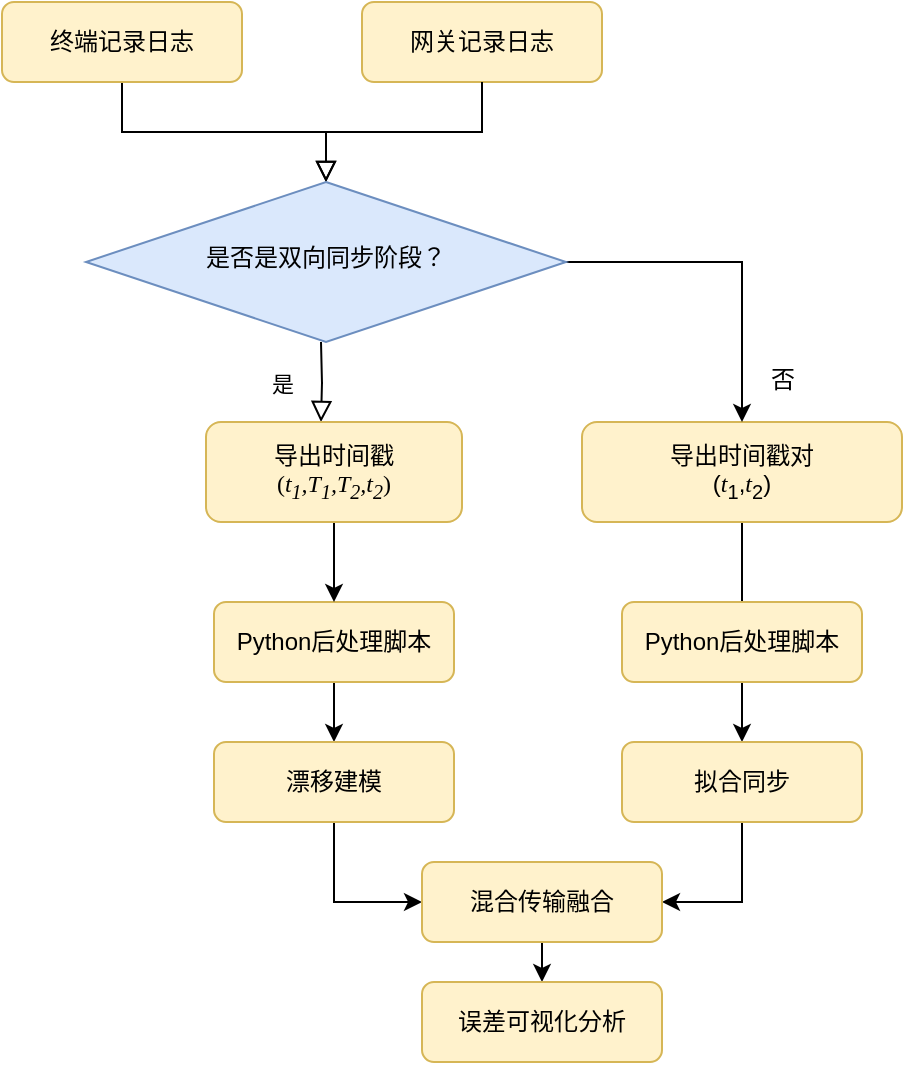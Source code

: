 <mxfile version="27.0.9">
  <diagram id="C5RBs43oDa-KdzZeNtuy" name="Page-1">
    <mxGraphModel dx="908" dy="608" grid="1" gridSize="10" guides="1" tooltips="1" connect="1" arrows="1" fold="1" page="1" pageScale="1" pageWidth="827" pageHeight="1169" math="0" shadow="0">
      <root>
        <mxCell id="WIyWlLk6GJQsqaUBKTNV-0" />
        <mxCell id="WIyWlLk6GJQsqaUBKTNV-1" parent="WIyWlLk6GJQsqaUBKTNV-0" />
        <mxCell id="WIyWlLk6GJQsqaUBKTNV-2" value="" style="rounded=0;html=1;jettySize=auto;orthogonalLoop=1;fontSize=11;endArrow=block;endFill=0;endSize=8;strokeWidth=1;shadow=0;labelBackgroundColor=none;edgeStyle=orthogonalEdgeStyle;" parent="WIyWlLk6GJQsqaUBKTNV-1" source="WIyWlLk6GJQsqaUBKTNV-3" target="3WGEzwieTi7IyedekBLE-4" edge="1">
          <mxGeometry relative="1" as="geometry">
            <mxPoint x="220" y="170" as="targetPoint" />
          </mxGeometry>
        </mxCell>
        <mxCell id="WIyWlLk6GJQsqaUBKTNV-3" value="终端记录日志" style="rounded=1;whiteSpace=wrap;html=1;fontSize=12;glass=0;strokeWidth=1;shadow=0;fillColor=#fff2cc;strokeColor=#d6b656;" parent="WIyWlLk6GJQsqaUBKTNV-1" vertex="1">
          <mxGeometry x="160" y="80" width="120" height="40" as="geometry" />
        </mxCell>
        <mxCell id="WIyWlLk6GJQsqaUBKTNV-4" value="是" style="rounded=0;html=1;jettySize=auto;orthogonalLoop=1;fontSize=11;endArrow=block;endFill=0;endSize=8;strokeWidth=1;shadow=0;labelBackgroundColor=none;edgeStyle=orthogonalEdgeStyle;" parent="WIyWlLk6GJQsqaUBKTNV-1" edge="1">
          <mxGeometry y="20" relative="1" as="geometry">
            <mxPoint as="offset" />
            <mxPoint x="319.5" y="250" as="sourcePoint" />
            <mxPoint x="319.5" y="290" as="targetPoint" />
          </mxGeometry>
        </mxCell>
        <mxCell id="3WGEzwieTi7IyedekBLE-17" value="" style="edgeStyle=orthogonalEdgeStyle;rounded=0;orthogonalLoop=1;jettySize=auto;html=1;" parent="WIyWlLk6GJQsqaUBKTNV-1" source="WIyWlLk6GJQsqaUBKTNV-11" target="3WGEzwieTi7IyedekBLE-12" edge="1">
          <mxGeometry relative="1" as="geometry" />
        </mxCell>
        <mxCell id="WIyWlLk6GJQsqaUBKTNV-11" value="Python后处理脚本" style="rounded=1;whiteSpace=wrap;html=1;fontSize=12;glass=0;strokeWidth=1;shadow=0;fillColor=#fff2cc;strokeColor=#d6b656;" parent="WIyWlLk6GJQsqaUBKTNV-1" vertex="1">
          <mxGeometry x="266" y="380" width="120" height="40" as="geometry" />
        </mxCell>
        <mxCell id="3WGEzwieTi7IyedekBLE-18" value="" style="edgeStyle=orthogonalEdgeStyle;rounded=0;orthogonalLoop=1;jettySize=auto;html=1;" parent="WIyWlLk6GJQsqaUBKTNV-1" source="3WGEzwieTi7IyedekBLE-0" target="3WGEzwieTi7IyedekBLE-13" edge="1">
          <mxGeometry relative="1" as="geometry" />
        </mxCell>
        <mxCell id="3WGEzwieTi7IyedekBLE-0" value="导出时间戳对&lt;div&gt;(&lt;i&gt;&lt;font face=&quot;Times New Roman&quot;&gt;t&lt;/font&gt;&lt;/i&gt;&lt;sub&gt;1&lt;/sub&gt;,&lt;font face=&quot;Times New Roman&quot;&gt;&lt;i&gt;t&lt;/i&gt;&lt;/font&gt;&lt;sub&gt;2&lt;/sub&gt;)&lt;/div&gt;" style="rounded=1;whiteSpace=wrap;html=1;fontSize=12;glass=0;strokeWidth=1;shadow=0;fillColor=#fff2cc;strokeColor=#d6b656;" parent="WIyWlLk6GJQsqaUBKTNV-1" vertex="1">
          <mxGeometry x="450" y="290" width="160" height="50" as="geometry" />
        </mxCell>
        <mxCell id="3WGEzwieTi7IyedekBLE-1" value="网关记录日志" style="rounded=1;whiteSpace=wrap;html=1;fontSize=12;glass=0;strokeWidth=1;shadow=0;fillColor=#fff2cc;strokeColor=#d6b656;" parent="WIyWlLk6GJQsqaUBKTNV-1" vertex="1">
          <mxGeometry x="340" y="80" width="120" height="40" as="geometry" />
        </mxCell>
        <mxCell id="3WGEzwieTi7IyedekBLE-3" value="" style="rounded=0;html=1;jettySize=auto;orthogonalLoop=1;fontSize=11;endArrow=block;endFill=0;endSize=8;strokeWidth=1;shadow=0;labelBackgroundColor=none;edgeStyle=orthogonalEdgeStyle;exitX=0.5;exitY=1;exitDx=0;exitDy=0;entryX=0.5;entryY=0;entryDx=0;entryDy=0;" parent="WIyWlLk6GJQsqaUBKTNV-1" source="3WGEzwieTi7IyedekBLE-1" target="3WGEzwieTi7IyedekBLE-4" edge="1">
          <mxGeometry relative="1" as="geometry">
            <mxPoint x="400" y="140" as="sourcePoint" />
            <mxPoint x="400" y="170" as="targetPoint" />
            <Array as="points" />
          </mxGeometry>
        </mxCell>
        <mxCell id="3WGEzwieTi7IyedekBLE-8" value="" style="edgeStyle=orthogonalEdgeStyle;rounded=0;orthogonalLoop=1;jettySize=auto;html=1;entryX=0.5;entryY=0;entryDx=0;entryDy=0;" parent="WIyWlLk6GJQsqaUBKTNV-1" source="3WGEzwieTi7IyedekBLE-4" target="3WGEzwieTi7IyedekBLE-0" edge="1">
          <mxGeometry relative="1" as="geometry">
            <mxPoint x="602" y="210" as="targetPoint" />
          </mxGeometry>
        </mxCell>
        <mxCell id="3WGEzwieTi7IyedekBLE-4" value="是否是双向同步阶段？" style="rhombus;whiteSpace=wrap;html=1;shadow=0;fontFamily=Helvetica;fontSize=12;align=center;strokeWidth=1;spacing=6;spacingTop=-4;fillColor=#dae8fc;strokeColor=#6c8ebf;" parent="WIyWlLk6GJQsqaUBKTNV-1" vertex="1">
          <mxGeometry x="202" y="170" width="240" height="80" as="geometry" />
        </mxCell>
        <mxCell id="3WGEzwieTi7IyedekBLE-16" style="edgeStyle=orthogonalEdgeStyle;rounded=0;orthogonalLoop=1;jettySize=auto;html=1;exitX=0.5;exitY=1;exitDx=0;exitDy=0;entryX=0.5;entryY=0;entryDx=0;entryDy=0;" parent="WIyWlLk6GJQsqaUBKTNV-1" source="3WGEzwieTi7IyedekBLE-6" target="WIyWlLk6GJQsqaUBKTNV-11" edge="1">
          <mxGeometry relative="1" as="geometry" />
        </mxCell>
        <mxCell id="3WGEzwieTi7IyedekBLE-6" value="导出时间戳&lt;div&gt;&lt;font face=&quot;Times New Roman&quot;&gt;(&lt;i&gt;t&lt;sub&gt;1&lt;/sub&gt;,T&lt;sub&gt;1&lt;/sub&gt;,T&lt;sub&gt;2&lt;/sub&gt;,t&lt;sub&gt;2&lt;/sub&gt;&lt;/i&gt;)&lt;/font&gt;&lt;/div&gt;" style="rounded=1;whiteSpace=wrap;html=1;fontSize=12;glass=0;strokeWidth=1;shadow=0;fillColor=#fff2cc;strokeColor=#d6b656;" parent="WIyWlLk6GJQsqaUBKTNV-1" vertex="1">
          <mxGeometry x="262" y="290" width="128" height="50" as="geometry" />
        </mxCell>
        <mxCell id="3WGEzwieTi7IyedekBLE-10" value="否" style="text;html=1;align=center;verticalAlign=middle;resizable=0;points=[];autosize=1;strokeColor=none;fillColor=none;" parent="WIyWlLk6GJQsqaUBKTNV-1" vertex="1">
          <mxGeometry x="530" y="254" width="40" height="30" as="geometry" />
        </mxCell>
        <mxCell id="3WGEzwieTi7IyedekBLE-11" value="Python后处理脚本" style="rounded=1;whiteSpace=wrap;html=1;fontSize=12;glass=0;strokeWidth=1;shadow=0;fillColor=#fff2cc;strokeColor=#d6b656;" parent="WIyWlLk6GJQsqaUBKTNV-1" vertex="1">
          <mxGeometry x="470" y="380" width="120" height="40" as="geometry" />
        </mxCell>
        <mxCell id="RS8PoRyITYdWuj-mV1wp-0" style="edgeStyle=orthogonalEdgeStyle;rounded=0;orthogonalLoop=1;jettySize=auto;html=1;exitX=0.5;exitY=1;exitDx=0;exitDy=0;entryX=0;entryY=0.5;entryDx=0;entryDy=0;" edge="1" parent="WIyWlLk6GJQsqaUBKTNV-1" source="3WGEzwieTi7IyedekBLE-12" target="3WGEzwieTi7IyedekBLE-14">
          <mxGeometry relative="1" as="geometry" />
        </mxCell>
        <mxCell id="3WGEzwieTi7IyedekBLE-12" value="漂移建模" style="rounded=1;whiteSpace=wrap;html=1;fontSize=12;glass=0;strokeWidth=1;shadow=0;fillColor=#fff2cc;strokeColor=#d6b656;" parent="WIyWlLk6GJQsqaUBKTNV-1" vertex="1">
          <mxGeometry x="266" y="450" width="120" height="40" as="geometry" />
        </mxCell>
        <mxCell id="RS8PoRyITYdWuj-mV1wp-1" style="edgeStyle=orthogonalEdgeStyle;rounded=0;orthogonalLoop=1;jettySize=auto;html=1;exitX=0.5;exitY=1;exitDx=0;exitDy=0;entryX=1;entryY=0.5;entryDx=0;entryDy=0;" edge="1" parent="WIyWlLk6GJQsqaUBKTNV-1" source="3WGEzwieTi7IyedekBLE-13" target="3WGEzwieTi7IyedekBLE-14">
          <mxGeometry relative="1" as="geometry" />
        </mxCell>
        <mxCell id="3WGEzwieTi7IyedekBLE-13" value="拟合同步" style="rounded=1;whiteSpace=wrap;html=1;fontSize=12;glass=0;strokeWidth=1;shadow=0;fillColor=#fff2cc;strokeColor=#d6b656;" parent="WIyWlLk6GJQsqaUBKTNV-1" vertex="1">
          <mxGeometry x="470" y="450" width="120" height="40" as="geometry" />
        </mxCell>
        <mxCell id="RS8PoRyITYdWuj-mV1wp-2" style="edgeStyle=orthogonalEdgeStyle;rounded=0;orthogonalLoop=1;jettySize=auto;html=1;exitX=0.5;exitY=1;exitDx=0;exitDy=0;entryX=0.5;entryY=0;entryDx=0;entryDy=0;" edge="1" parent="WIyWlLk6GJQsqaUBKTNV-1" source="3WGEzwieTi7IyedekBLE-14" target="3WGEzwieTi7IyedekBLE-15">
          <mxGeometry relative="1" as="geometry" />
        </mxCell>
        <mxCell id="3WGEzwieTi7IyedekBLE-14" value="混合传输融合" style="rounded=1;whiteSpace=wrap;html=1;fontSize=12;glass=0;strokeWidth=1;shadow=0;fillColor=#fff2cc;strokeColor=#d6b656;" parent="WIyWlLk6GJQsqaUBKTNV-1" vertex="1">
          <mxGeometry x="370" y="510" width="120" height="40" as="geometry" />
        </mxCell>
        <mxCell id="3WGEzwieTi7IyedekBLE-15" value="误差可视化分析" style="rounded=1;whiteSpace=wrap;html=1;fontSize=12;glass=0;strokeWidth=1;shadow=0;fillColor=#fff2cc;strokeColor=#d6b656;" parent="WIyWlLk6GJQsqaUBKTNV-1" vertex="1">
          <mxGeometry x="370" y="570" width="120" height="40" as="geometry" />
        </mxCell>
      </root>
    </mxGraphModel>
  </diagram>
</mxfile>
